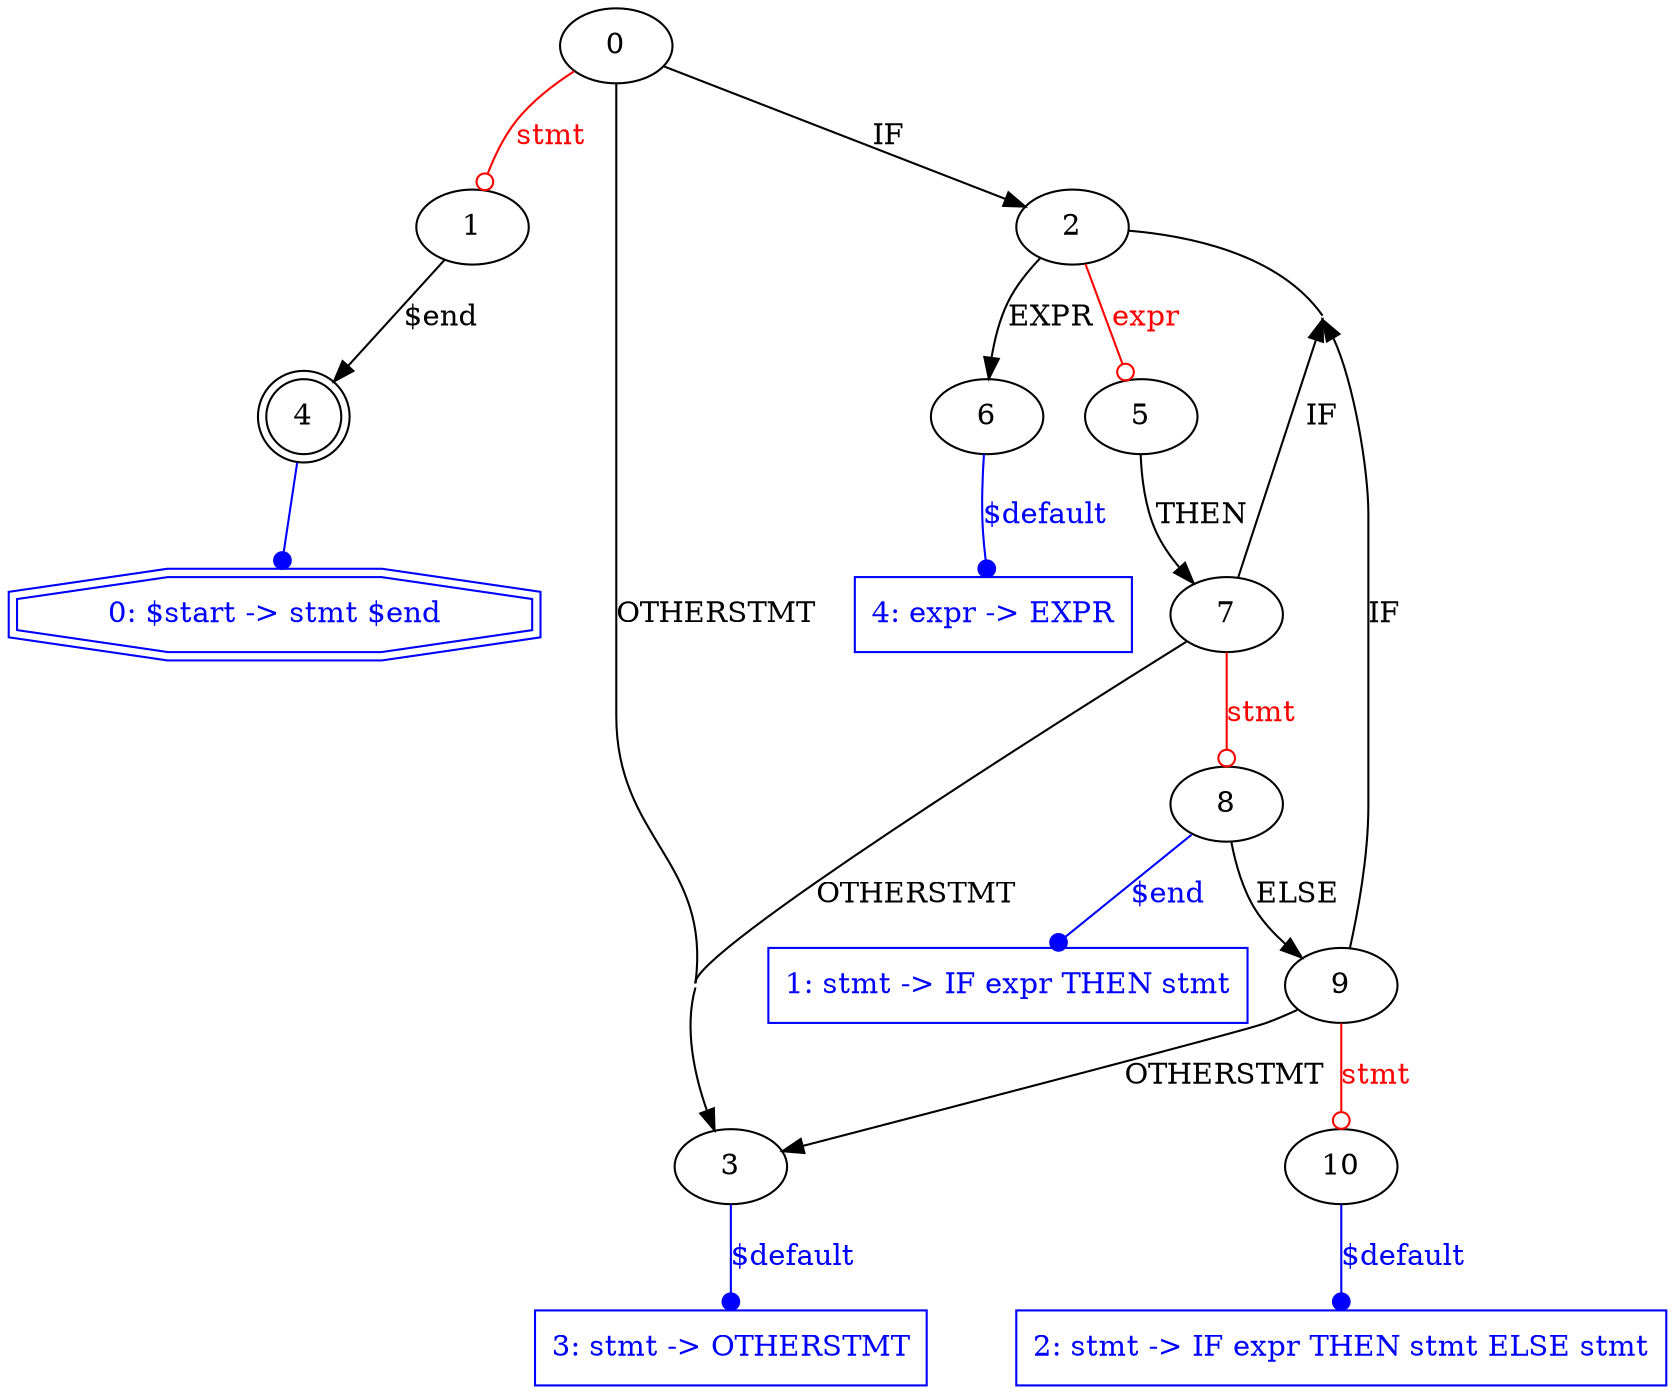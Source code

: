 digraph G {
concentrate = true

"$start -> stmt $end" [label="0: $start -> stmt $end", shape = doubleoctagon, fontcolor=blue, color=blue ]
"stmt -> IF expr THEN stmt" [label="1: stmt -> IF expr THEN stmt", shape = box, fontcolor=blue, color=blue ]
"stmt -> IF expr THEN stmt ELSE stmt" [label="2: stmt -> IF expr THEN stmt ELSE stmt", shape = box, fontcolor=blue, color=blue ]
"stmt -> OTHERSTMT" [label="3: stmt -> OTHERSTMT", shape = box, fontcolor=blue, color=blue ]
"expr -> EXPR" [label="4: expr -> EXPR", shape = box, fontcolor=blue, color=blue ]
0 -> 2 [label = "IF"]
0 -> 3 [label = "OTHERSTMT"]
0 -> 1 [label = "stmt", arrowhead = odot, color = "red", fontcolor = "red"]
1 -> 4 [label = "$end"]
2 -> 6 [label = "EXPR"]
2 -> 5 [label = "expr", arrowhead = odot, color = "red", fontcolor = "red"]
3 -> "stmt -> OTHERSTMT" [label = "$default", arrowhead=dot, color = "blue", fontcolor = "blue"]
4 [shape = doublecircle]
4 -> "$start -> stmt $end" [arrowhead = dot, color = blue]
5 -> 7 [label = "THEN"]
6 -> "expr -> EXPR" [label = "$default", arrowhead=dot, color = "blue", fontcolor = "blue"]
7 -> 2 [label = "IF"]
7 -> 3 [label = "OTHERSTMT"]
7 -> 8 [label = "stmt", arrowhead = odot, color = "red", fontcolor = "red"]
8 -> 9 [label = "ELSE"]
8 -> "stmt -> IF expr THEN stmt" [label = "$end", arrowhead=dot, color = "blue", fontcolor = "blue"]
9 -> 2 [label = "IF"]
9 -> 3 [label = "OTHERSTMT"]
9 -> 10 [label = "stmt", arrowhead = odot, color = "red", fontcolor = "red"]
10 -> "stmt -> IF expr THEN stmt ELSE stmt" [label = "$default", arrowhead=dot, color = "blue", fontcolor = "blue"]

}
